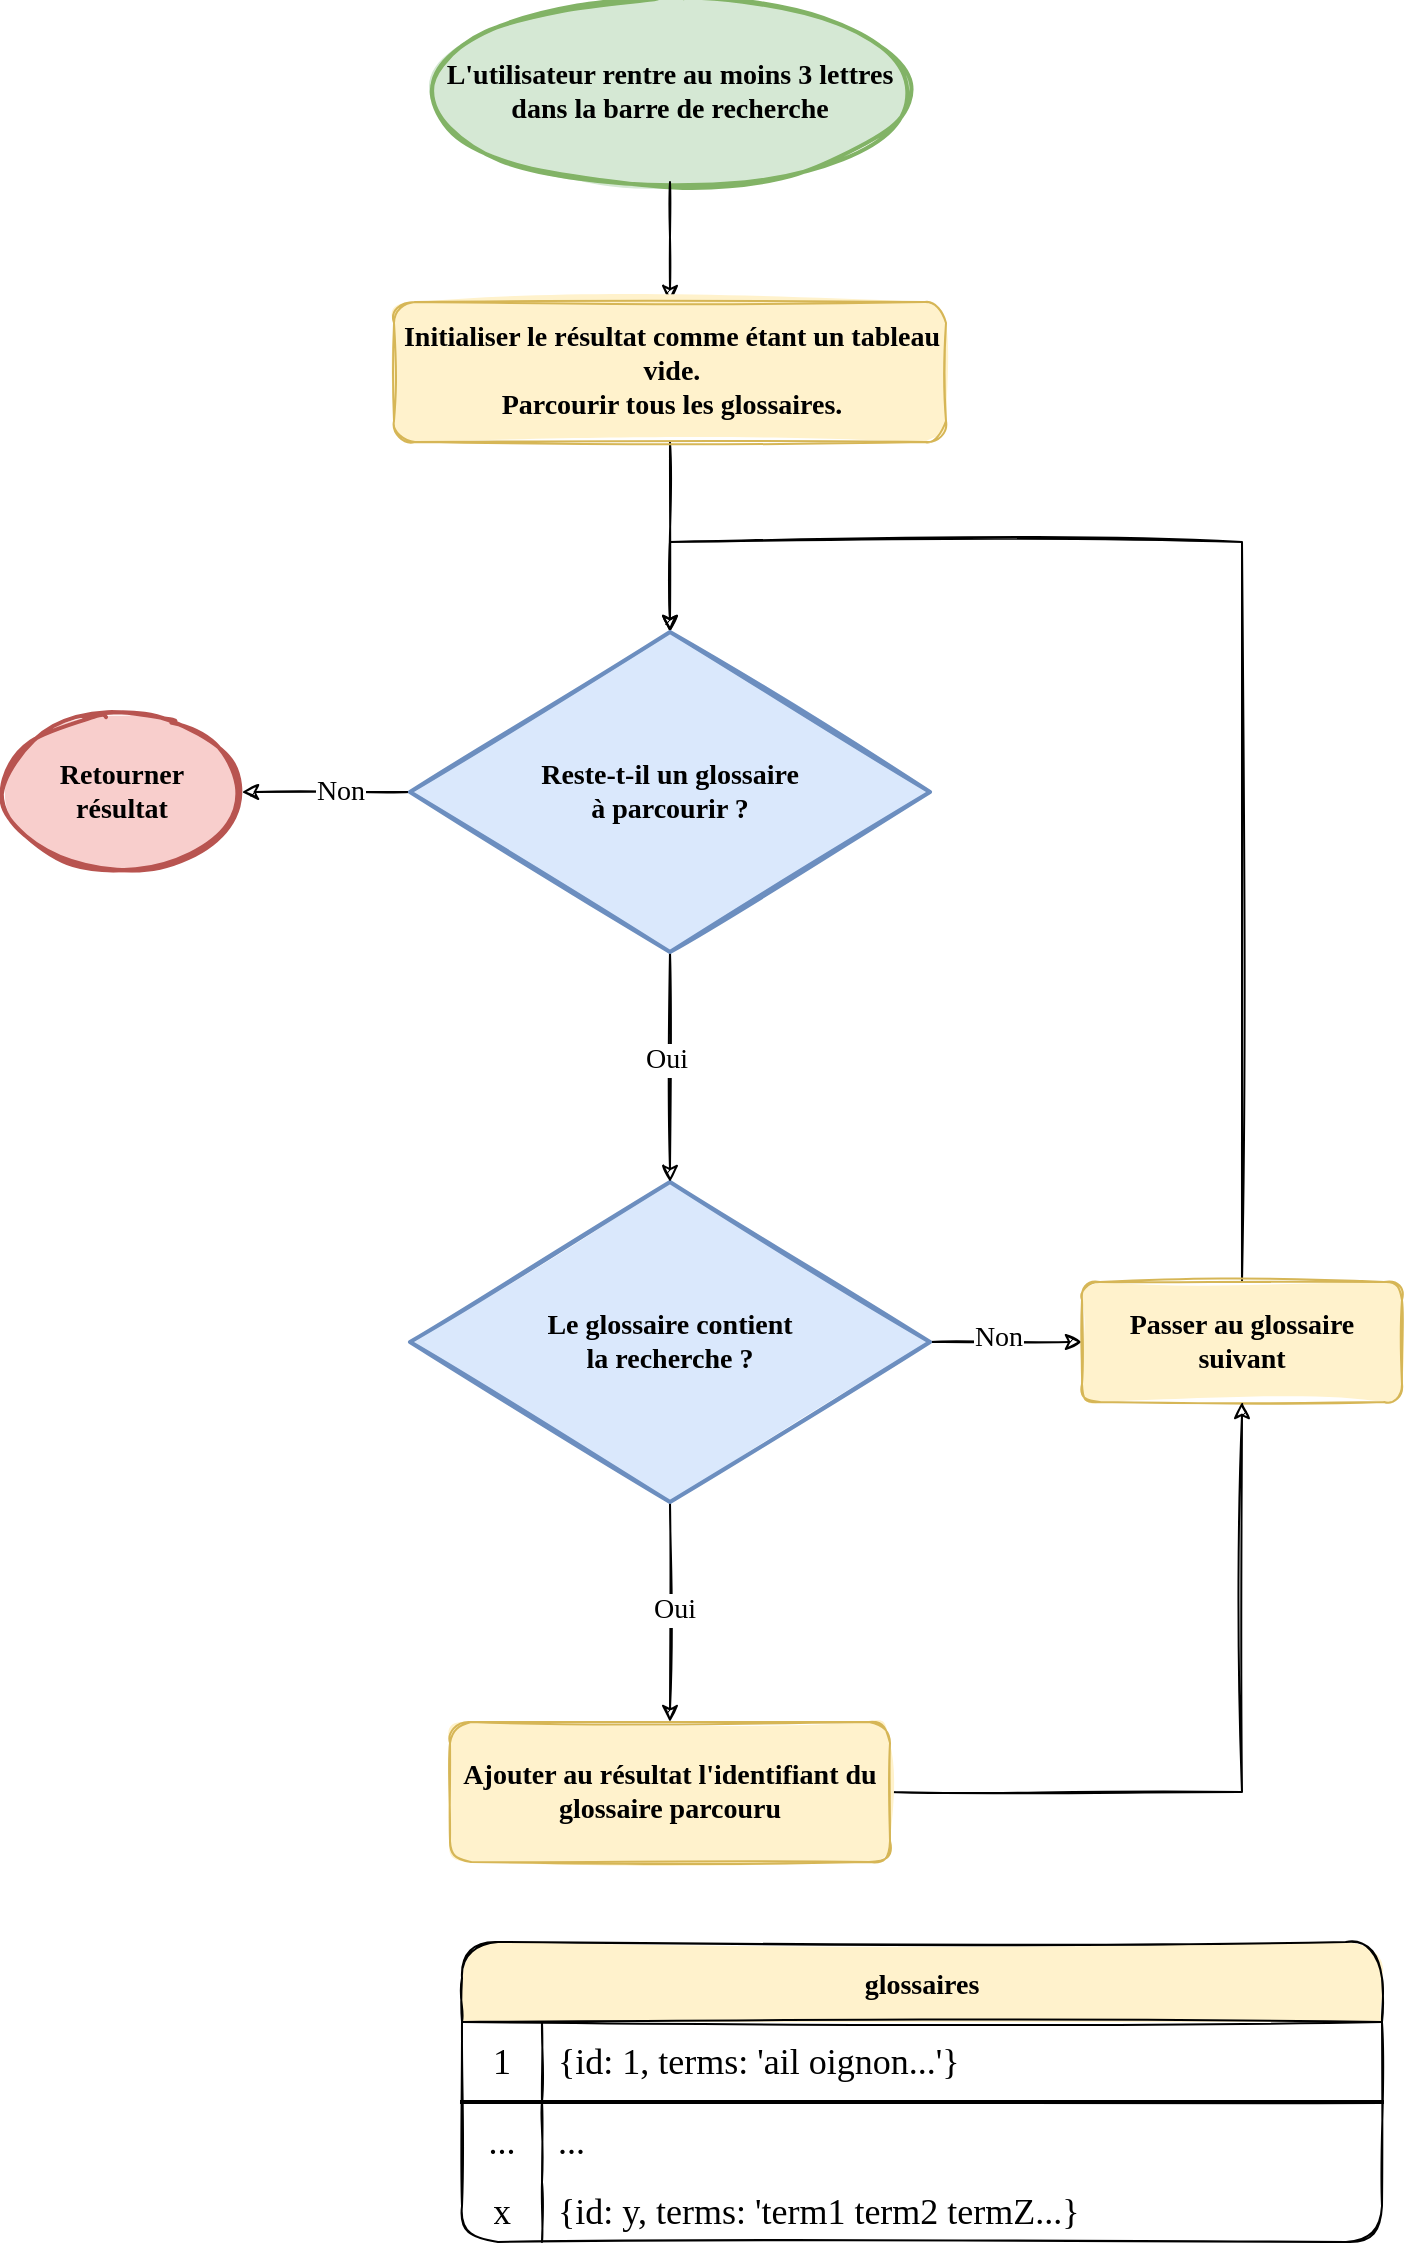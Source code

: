 <mxfile version="15.5.9" type="github">
  <diagram id="C5RBs43oDa-KdzZeNtuy" name="Page-1">
    <mxGraphModel dx="2062" dy="1114" grid="1" gridSize="10" guides="1" tooltips="1" connect="1" arrows="1" fold="1" page="1" pageScale="1" pageWidth="827" pageHeight="1169" math="0" shadow="0">
      <root>
        <mxCell id="WIyWlLk6GJQsqaUBKTNV-0" />
        <mxCell id="WIyWlLk6GJQsqaUBKTNV-1" parent="WIyWlLk6GJQsqaUBKTNV-0" />
        <mxCell id="7sS6LOVP2ENTe_2VxdWP-0" value="L&#39;utilisateur rentre au moins 3 lettres dans la barre de recherche" style="strokeWidth=2;html=1;shape=mxgraph.flowchart.start_1;whiteSpace=wrap;sketch=1;fontFamily=IBM Plex Mono;fontSource=https%3A%2F%2Ffonts.googleapis.com%2Fcss%3Ffamily%3DIBM%2BPlex%2BMono;fontStyle=1;fontSize=14;fillColor=#d5e8d4;strokeColor=#82b366;fillStyle=solid;" parent="WIyWlLk6GJQsqaUBKTNV-1" vertex="1">
          <mxGeometry x="296" y="20" width="236" height="90" as="geometry" />
        </mxCell>
        <mxCell id="7sS6LOVP2ENTe_2VxdWP-23" style="edgeStyle=orthogonalEdgeStyle;rounded=0;sketch=1;orthogonalLoop=1;jettySize=auto;html=1;entryX=0.5;entryY=0;entryDx=0;entryDy=0;fontFamily=IBM Plex Mono;fontSource=https%3A%2F%2Ffonts.googleapis.com%2Fcss%3Ffamily%3DIBM%2BPlex%2BMono;fontSize=14;exitX=0.5;exitY=1;exitDx=0;exitDy=0;exitPerimeter=0;" parent="WIyWlLk6GJQsqaUBKTNV-1" source="7sS6LOVP2ENTe_2VxdWP-0" target="7sS6LOVP2ENTe_2VxdWP-16" edge="1">
          <mxGeometry relative="1" as="geometry">
            <mxPoint x="414" y="210" as="sourcePoint" />
          </mxGeometry>
        </mxCell>
        <mxCell id="7sS6LOVP2ENTe_2VxdWP-6" value="glossaires" style="shape=table;startSize=40;container=1;collapsible=0;childLayout=tableLayout;fixedRows=1;rowLines=0;fontStyle=1;align=center;pointerEvents=1;rounded=1;shadow=0;glass=0;labelBorderColor=none;sketch=1;fillStyle=solid;fontFamily=IBM Plex Mono;fontSource=https%3A%2F%2Ffonts.googleapis.com%2Fcss%3Ffamily%3DIBM%2BPlex%2BMono;fontSize=14;strokeColor=default;strokeWidth=1;fillColor=#fff2cc;swimlaneFillColor=default;" parent="WIyWlLk6GJQsqaUBKTNV-1" vertex="1">
          <mxGeometry x="310" y="990" width="460" height="150" as="geometry" />
        </mxCell>
        <mxCell id="7sS6LOVP2ENTe_2VxdWP-7" value="" style="shape=partialRectangle;html=1;whiteSpace=wrap;collapsible=0;dropTarget=0;pointerEvents=1;fillColor=none;top=0;left=0;bottom=1;right=0;points=[[0,0.5],[1,0.5]];portConstraint=eastwest;rounded=1;shadow=0;glass=0;labelBorderColor=none;sketch=1;fillStyle=solid;fontFamily=IBM Plex Mono;fontSource=https%3A%2F%2Ffonts.googleapis.com%2Fcss%3Ffamily%3DIBM%2BPlex%2BMono;fontSize=18;strokeColor=default;strokeWidth=2;align=center;" parent="7sS6LOVP2ENTe_2VxdWP-6" vertex="1">
          <mxGeometry y="40" width="460" height="40" as="geometry" />
        </mxCell>
        <mxCell id="7sS6LOVP2ENTe_2VxdWP-8" value="1" style="shape=partialRectangle;html=1;whiteSpace=wrap;connectable=0;fillColor=none;top=0;left=0;bottom=0;right=0;overflow=hidden;pointerEvents=1;rounded=1;shadow=0;glass=0;labelBorderColor=none;sketch=1;fillStyle=solid;fontFamily=IBM Plex Mono;fontSource=https%3A%2F%2Ffonts.googleapis.com%2Fcss%3Ffamily%3DIBM%2BPlex%2BMono;fontSize=18;strokeColor=default;strokeWidth=2;align=center;" parent="7sS6LOVP2ENTe_2VxdWP-7" vertex="1">
          <mxGeometry width="40" height="40" as="geometry">
            <mxRectangle width="40" height="40" as="alternateBounds" />
          </mxGeometry>
        </mxCell>
        <mxCell id="7sS6LOVP2ENTe_2VxdWP-9" value="{id: 1, terms: &#39;ail oignon...&#39;}" style="shape=partialRectangle;html=1;whiteSpace=wrap;connectable=0;fillColor=none;top=0;left=0;bottom=0;right=0;align=left;spacingLeft=6;overflow=hidden;pointerEvents=1;rounded=1;shadow=0;glass=0;labelBorderColor=none;sketch=1;fillStyle=solid;fontFamily=IBM Plex Mono;fontSource=https%3A%2F%2Ffonts.googleapis.com%2Fcss%3Ffamily%3DIBM%2BPlex%2BMono;fontSize=18;strokeColor=none;strokeWidth=2;" parent="7sS6LOVP2ENTe_2VxdWP-7" vertex="1">
          <mxGeometry x="40" width="420" height="40" as="geometry">
            <mxRectangle width="420" height="40" as="alternateBounds" />
          </mxGeometry>
        </mxCell>
        <mxCell id="7sS6LOVP2ENTe_2VxdWP-10" value="" style="shape=partialRectangle;html=1;whiteSpace=wrap;collapsible=0;dropTarget=0;pointerEvents=1;fillColor=none;top=0;left=0;bottom=0;right=0;points=[[0,0.5],[1,0.5]];portConstraint=eastwest;rounded=1;shadow=0;glass=0;labelBorderColor=none;sketch=1;fillStyle=solid;fontFamily=IBM Plex Mono;fontSource=https%3A%2F%2Ffonts.googleapis.com%2Fcss%3Ffamily%3DIBM%2BPlex%2BMono;fontSize=18;strokeColor=default;strokeWidth=2;align=center;" parent="7sS6LOVP2ENTe_2VxdWP-6" vertex="1">
          <mxGeometry y="80" width="460" height="40" as="geometry" />
        </mxCell>
        <mxCell id="7sS6LOVP2ENTe_2VxdWP-11" value="..." style="shape=partialRectangle;html=1;whiteSpace=wrap;connectable=0;fillColor=none;top=0;left=0;bottom=0;right=0;overflow=hidden;pointerEvents=1;rounded=1;shadow=0;glass=0;labelBorderColor=none;sketch=1;fillStyle=solid;fontFamily=IBM Plex Mono;fontSource=https%3A%2F%2Ffonts.googleapis.com%2Fcss%3Ffamily%3DIBM%2BPlex%2BMono;fontSize=18;strokeColor=default;strokeWidth=2;align=center;" parent="7sS6LOVP2ENTe_2VxdWP-10" vertex="1">
          <mxGeometry width="40" height="40" as="geometry">
            <mxRectangle width="40" height="40" as="alternateBounds" />
          </mxGeometry>
        </mxCell>
        <mxCell id="7sS6LOVP2ENTe_2VxdWP-12" value="..." style="shape=partialRectangle;html=1;whiteSpace=wrap;connectable=0;fillColor=none;top=0;left=0;bottom=0;right=0;align=left;spacingLeft=6;overflow=hidden;pointerEvents=1;rounded=1;shadow=0;glass=0;labelBorderColor=none;sketch=1;fillStyle=solid;fontFamily=IBM Plex Mono;fontSource=https%3A%2F%2Ffonts.googleapis.com%2Fcss%3Ffamily%3DIBM%2BPlex%2BMono;fontSize=18;strokeColor=default;strokeWidth=2;perimeterSpacing=1;" parent="7sS6LOVP2ENTe_2VxdWP-10" vertex="1">
          <mxGeometry x="40" width="420" height="40" as="geometry">
            <mxRectangle width="420" height="40" as="alternateBounds" />
          </mxGeometry>
        </mxCell>
        <mxCell id="7sS6LOVP2ENTe_2VxdWP-13" value="" style="shape=partialRectangle;html=1;whiteSpace=wrap;collapsible=0;dropTarget=0;pointerEvents=1;fillColor=none;top=0;left=0;bottom=0;right=0;points=[[0,0.5],[1,0.5]];portConstraint=eastwest;rounded=1;shadow=0;glass=0;labelBorderColor=none;sketch=1;fillStyle=solid;fontFamily=IBM Plex Mono;fontSource=https%3A%2F%2Ffonts.googleapis.com%2Fcss%3Ffamily%3DIBM%2BPlex%2BMono;fontSize=18;strokeColor=default;strokeWidth=2;align=center;" parent="7sS6LOVP2ENTe_2VxdWP-6" vertex="1">
          <mxGeometry y="120" width="460" height="30" as="geometry" />
        </mxCell>
        <mxCell id="7sS6LOVP2ENTe_2VxdWP-14" value="x" style="shape=partialRectangle;html=1;whiteSpace=wrap;connectable=0;fillColor=none;top=0;left=0;bottom=0;right=0;overflow=hidden;pointerEvents=1;rounded=1;shadow=0;glass=0;labelBorderColor=none;sketch=1;fillStyle=solid;fontFamily=IBM Plex Mono;fontSource=https%3A%2F%2Ffonts.googleapis.com%2Fcss%3Ffamily%3DIBM%2BPlex%2BMono;fontSize=18;strokeColor=default;strokeWidth=2;align=center;" parent="7sS6LOVP2ENTe_2VxdWP-13" vertex="1">
          <mxGeometry width="40" height="30" as="geometry">
            <mxRectangle width="40" height="30" as="alternateBounds" />
          </mxGeometry>
        </mxCell>
        <mxCell id="7sS6LOVP2ENTe_2VxdWP-15" value="{id: y, terms: &#39;term1 term2 termZ...}" style="shape=partialRectangle;html=1;whiteSpace=wrap;connectable=0;fillColor=none;top=0;left=0;bottom=0;right=0;align=left;spacingLeft=6;overflow=hidden;pointerEvents=1;rounded=1;shadow=0;glass=0;labelBorderColor=none;sketch=1;fillStyle=solid;fontFamily=IBM Plex Mono;fontSource=https%3A%2F%2Ffonts.googleapis.com%2Fcss%3Ffamily%3DIBM%2BPlex%2BMono;fontSize=18;strokeColor=default;strokeWidth=2;" parent="7sS6LOVP2ENTe_2VxdWP-13" vertex="1">
          <mxGeometry x="40" width="420" height="30" as="geometry">
            <mxRectangle width="420" height="30" as="alternateBounds" />
          </mxGeometry>
        </mxCell>
        <mxCell id="7sS6LOVP2ENTe_2VxdWP-24" style="edgeStyle=orthogonalEdgeStyle;rounded=0;sketch=1;orthogonalLoop=1;jettySize=auto;html=1;entryX=0.5;entryY=0;entryDx=0;entryDy=0;entryPerimeter=0;fontFamily=IBM Plex Mono;fontSource=https%3A%2F%2Ffonts.googleapis.com%2Fcss%3Ffamily%3DIBM%2BPlex%2BMono;fontSize=14;" parent="WIyWlLk6GJQsqaUBKTNV-1" source="7sS6LOVP2ENTe_2VxdWP-16" target="7sS6LOVP2ENTe_2VxdWP-21" edge="1">
          <mxGeometry relative="1" as="geometry" />
        </mxCell>
        <mxCell id="7sS6LOVP2ENTe_2VxdWP-16" value="&lt;b&gt;Initialiser le résultat comme étant un tableau vide.&lt;br&gt;Parcourir tous les glossaires.&lt;br&gt;&lt;/b&gt;" style="rounded=1;whiteSpace=wrap;html=1;sketch=1;fontFamily=IBM Plex Mono;fontSource=https%3A%2F%2Ffonts.googleapis.com%2Fcss%3Ffamily%3DIBM%2BPlex%2BMono;fontSize=14;align=center;spacingLeft=2;fillStyle=solid;fillColor=#fff2cc;strokeColor=#d6b656;" parent="WIyWlLk6GJQsqaUBKTNV-1" vertex="1">
          <mxGeometry x="276" y="170" width="276" height="70" as="geometry" />
        </mxCell>
        <mxCell id="7sS6LOVP2ENTe_2VxdWP-26" style="edgeStyle=orthogonalEdgeStyle;rounded=0;sketch=1;orthogonalLoop=1;jettySize=auto;html=1;entryX=0.5;entryY=0;entryDx=0;entryDy=0;fontFamily=IBM Plex Mono;fontSource=https%3A%2F%2Ffonts.googleapis.com%2Fcss%3Ffamily%3DIBM%2BPlex%2BMono;fontSize=14;exitX=0.5;exitY=1;exitDx=0;exitDy=0;exitPerimeter=0;" parent="WIyWlLk6GJQsqaUBKTNV-1" source="7sS6LOVP2ENTe_2VxdWP-18" target="7sS6LOVP2ENTe_2VxdWP-20" edge="1">
          <mxGeometry relative="1" as="geometry">
            <mxPoint x="414" y="808" as="sourcePoint" />
          </mxGeometry>
        </mxCell>
        <mxCell id="7sS6LOVP2ENTe_2VxdWP-34" value="Oui" style="edgeLabel;html=1;align=center;verticalAlign=middle;resizable=0;points=[];fontSize=14;fontFamily=IBM Plex Mono;" parent="7sS6LOVP2ENTe_2VxdWP-26" vertex="1" connectable="0">
          <mxGeometry x="-0.031" y="2" relative="1" as="geometry">
            <mxPoint as="offset" />
          </mxGeometry>
        </mxCell>
        <mxCell id="7sS6LOVP2ENTe_2VxdWP-28" style="edgeStyle=orthogonalEdgeStyle;rounded=0;sketch=1;orthogonalLoop=1;jettySize=auto;html=1;entryX=0;entryY=0.5;entryDx=0;entryDy=0;fontFamily=IBM Plex Mono;fontSource=https%3A%2F%2Ffonts.googleapis.com%2Fcss%3Ffamily%3DIBM%2BPlex%2BMono;fontSize=14;" parent="WIyWlLk6GJQsqaUBKTNV-1" source="7sS6LOVP2ENTe_2VxdWP-18" target="7sS6LOVP2ENTe_2VxdWP-19" edge="1">
          <mxGeometry relative="1" as="geometry" />
        </mxCell>
        <mxCell id="7sS6LOVP2ENTe_2VxdWP-33" value="Non" style="edgeLabel;html=1;align=center;verticalAlign=middle;resizable=0;points=[];fontSize=14;fontFamily=IBM Plex Mono;" parent="7sS6LOVP2ENTe_2VxdWP-28" vertex="1" connectable="0">
          <mxGeometry x="-0.099" y="2" relative="1" as="geometry">
            <mxPoint as="offset" />
          </mxGeometry>
        </mxCell>
        <mxCell id="7sS6LOVP2ENTe_2VxdWP-18" value="&lt;b&gt;Le glossaire contient&lt;br&gt;la recherche ?&lt;/b&gt;" style="strokeWidth=2;html=1;shape=mxgraph.flowchart.decision;whiteSpace=wrap;sketch=1;fontFamily=IBM Plex Mono;fontSource=https%3A%2F%2Ffonts.googleapis.com%2Fcss%3Ffamily%3DIBM%2BPlex%2BMono;fontSize=14;fillStyle=solid;fillColor=#dae8fc;strokeColor=#6c8ebf;" parent="WIyWlLk6GJQsqaUBKTNV-1" vertex="1">
          <mxGeometry x="284" y="610" width="260" height="160" as="geometry" />
        </mxCell>
        <mxCell id="7sS6LOVP2ENTe_2VxdWP-35" style="edgeStyle=orthogonalEdgeStyle;rounded=0;sketch=1;orthogonalLoop=1;jettySize=auto;html=1;entryX=0.5;entryY=0;entryDx=0;entryDy=0;entryPerimeter=0;fontFamily=IBM Plex Mono;fontSource=https%3A%2F%2Ffonts.googleapis.com%2Fcss%3Ffamily%3DIBM%2BPlex%2BMono;fontSize=14;" parent="WIyWlLk6GJQsqaUBKTNV-1" source="7sS6LOVP2ENTe_2VxdWP-19" target="7sS6LOVP2ENTe_2VxdWP-21" edge="1">
          <mxGeometry relative="1" as="geometry">
            <Array as="points">
              <mxPoint x="700" y="290" />
              <mxPoint x="414" y="290" />
            </Array>
          </mxGeometry>
        </mxCell>
        <mxCell id="7sS6LOVP2ENTe_2VxdWP-19" value="&lt;b&gt;Passer au glossaire suivant&lt;br&gt;&lt;/b&gt;" style="rounded=1;whiteSpace=wrap;html=1;sketch=1;fontFamily=IBM Plex Mono;fontSource=https%3A%2F%2Ffonts.googleapis.com%2Fcss%3Ffamily%3DIBM%2BPlex%2BMono;fontSize=14;fillStyle=solid;fillColor=#fff2cc;strokeColor=#d6b656;" parent="WIyWlLk6GJQsqaUBKTNV-1" vertex="1">
          <mxGeometry x="620" y="660" width="160" height="60" as="geometry" />
        </mxCell>
        <mxCell id="7sS6LOVP2ENTe_2VxdWP-27" style="edgeStyle=orthogonalEdgeStyle;rounded=0;sketch=1;orthogonalLoop=1;jettySize=auto;html=1;entryX=0.5;entryY=1;entryDx=0;entryDy=0;fontFamily=IBM Plex Mono;fontSource=https%3A%2F%2Ffonts.googleapis.com%2Fcss%3Ffamily%3DIBM%2BPlex%2BMono;fontSize=14;" parent="WIyWlLk6GJQsqaUBKTNV-1" source="7sS6LOVP2ENTe_2VxdWP-20" target="7sS6LOVP2ENTe_2VxdWP-19" edge="1">
          <mxGeometry relative="1" as="geometry" />
        </mxCell>
        <mxCell id="7sS6LOVP2ENTe_2VxdWP-20" value="&lt;b&gt;Ajouter au résultat l&#39;identifiant du glossaire parcouru&lt;br&gt;&lt;/b&gt;" style="rounded=1;whiteSpace=wrap;html=1;sketch=1;fontFamily=IBM Plex Mono;fontSource=https%3A%2F%2Ffonts.googleapis.com%2Fcss%3Ffamily%3DIBM%2BPlex%2BMono;fontSize=14;fillStyle=solid;fillColor=#fff2cc;strokeColor=#d6b656;" parent="WIyWlLk6GJQsqaUBKTNV-1" vertex="1">
          <mxGeometry x="304" y="880" width="220" height="70" as="geometry" />
        </mxCell>
        <mxCell id="7sS6LOVP2ENTe_2VxdWP-25" style="edgeStyle=orthogonalEdgeStyle;rounded=0;sketch=1;orthogonalLoop=1;jettySize=auto;html=1;fontFamily=IBM Plex Mono;fontSource=https%3A%2F%2Ffonts.googleapis.com%2Fcss%3Ffamily%3DIBM%2BPlex%2BMono;fontSize=14;entryX=0.5;entryY=0;entryDx=0;entryDy=0;entryPerimeter=0;" parent="WIyWlLk6GJQsqaUBKTNV-1" source="7sS6LOVP2ENTe_2VxdWP-21" edge="1" target="7sS6LOVP2ENTe_2VxdWP-18">
          <mxGeometry relative="1" as="geometry">
            <mxPoint x="414" y="610" as="targetPoint" />
          </mxGeometry>
        </mxCell>
        <mxCell id="7sS6LOVP2ENTe_2VxdWP-32" value="Oui" style="edgeLabel;html=1;align=center;verticalAlign=middle;resizable=0;points=[];fontSize=14;fontFamily=IBM Plex Mono;" parent="7sS6LOVP2ENTe_2VxdWP-25" vertex="1" connectable="0">
          <mxGeometry x="-0.067" y="-2" relative="1" as="geometry">
            <mxPoint as="offset" />
          </mxGeometry>
        </mxCell>
        <mxCell id="7sS6LOVP2ENTe_2VxdWP-30" style="edgeStyle=orthogonalEdgeStyle;rounded=0;sketch=1;orthogonalLoop=1;jettySize=auto;html=1;entryX=1;entryY=0.5;entryDx=0;entryDy=0;entryPerimeter=0;fontFamily=IBM Plex Mono;fontSource=https%3A%2F%2Ffonts.googleapis.com%2Fcss%3Ffamily%3DIBM%2BPlex%2BMono;fontSize=14;" parent="WIyWlLk6GJQsqaUBKTNV-1" source="7sS6LOVP2ENTe_2VxdWP-21" target="7sS6LOVP2ENTe_2VxdWP-22" edge="1">
          <mxGeometry relative="1" as="geometry" />
        </mxCell>
        <mxCell id="7sS6LOVP2ENTe_2VxdWP-31" value="Non" style="edgeLabel;html=1;align=center;verticalAlign=middle;resizable=0;points=[];fontSize=14;fontFamily=IBM Plex Mono;" parent="7sS6LOVP2ENTe_2VxdWP-30" vertex="1" connectable="0">
          <mxGeometry x="-0.038" y="2" relative="1" as="geometry">
            <mxPoint x="5" y="-2" as="offset" />
          </mxGeometry>
        </mxCell>
        <mxCell id="7sS6LOVP2ENTe_2VxdWP-21" value="&lt;b&gt;Reste-t-il un glossaire&lt;br&gt;à parcourir ?&lt;/b&gt;" style="strokeWidth=2;html=1;shape=mxgraph.flowchart.decision;whiteSpace=wrap;sketch=1;fontFamily=IBM Plex Mono;fontSource=https%3A%2F%2Ffonts.googleapis.com%2Fcss%3Ffamily%3DIBM%2BPlex%2BMono;fontSize=14;align=center;fillStyle=solid;fillColor=#dae8fc;strokeColor=#6c8ebf;spacingBottom=0;" parent="WIyWlLk6GJQsqaUBKTNV-1" vertex="1">
          <mxGeometry x="284" y="335" width="260" height="160" as="geometry" />
        </mxCell>
        <mxCell id="7sS6LOVP2ENTe_2VxdWP-22" value="Retourner&lt;br&gt;résultat" style="strokeWidth=2;html=1;shape=mxgraph.flowchart.start_1;whiteSpace=wrap;sketch=1;fontFamily=IBM Plex Mono;fontSource=https%3A%2F%2Ffonts.googleapis.com%2Fcss%3Ffamily%3DIBM%2BPlex%2BMono;fontSize=14;align=center;fontStyle=1;fillColor=#f8cecc;strokeColor=#b85450;fillStyle=solid;" parent="WIyWlLk6GJQsqaUBKTNV-1" vertex="1">
          <mxGeometry x="80" y="375" width="120" height="80" as="geometry" />
        </mxCell>
      </root>
    </mxGraphModel>
  </diagram>
</mxfile>
